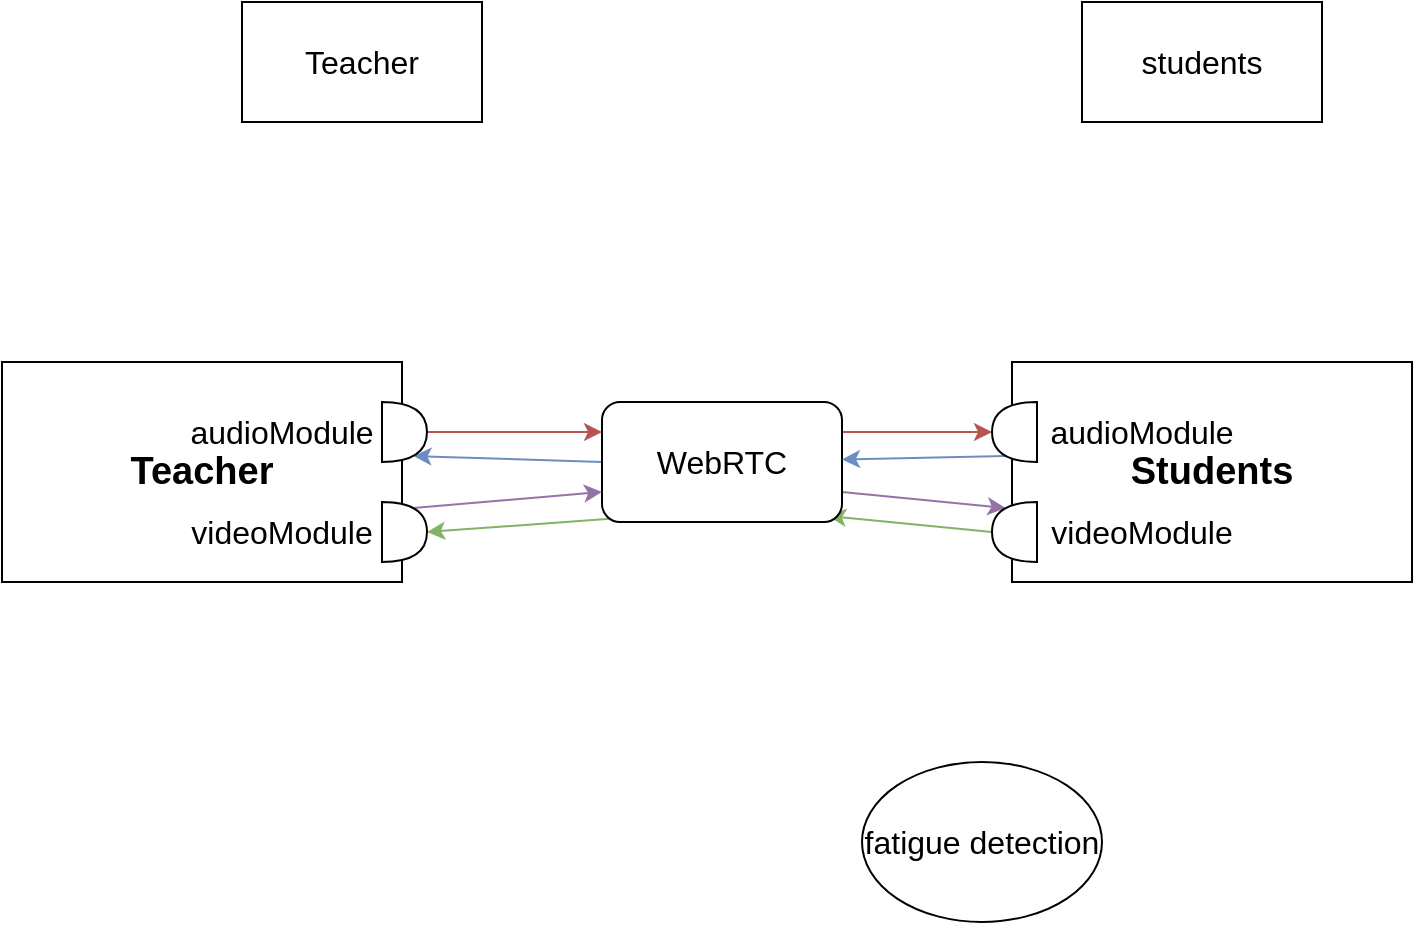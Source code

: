 <mxfile version="18.0.3" type="github">
  <diagram id="aYh7AivPlm6BtyjiQzOn" name="Page-1">
    <mxGraphModel dx="868" dy="482" grid="1" gridSize="10" guides="1" tooltips="1" connect="1" arrows="1" fold="1" page="1" pageScale="1" pageWidth="827" pageHeight="1169" math="0" shadow="0">
      <root>
        <mxCell id="0" />
        <mxCell id="1" parent="0" />
        <mxCell id="6W1pRGpgZ7paX0P09RJx-1" value="&lt;p style=&quot;line-height: 1.2;&quot;&gt;&lt;font style=&quot;font-size: 16px;&quot;&gt;Teacher&lt;/font&gt;&lt;/p&gt;" style="rounded=0;whiteSpace=wrap;html=1;" vertex="1" parent="1">
          <mxGeometry x="190" y="140" width="120" height="60" as="geometry" />
        </mxCell>
        <mxCell id="6W1pRGpgZ7paX0P09RJx-2" value="&lt;p style=&quot;line-height: 1.2;&quot;&gt;&lt;font style=&quot;font-size: 16px;&quot;&gt;students&lt;/font&gt;&lt;/p&gt;" style="rounded=0;whiteSpace=wrap;html=1;" vertex="1" parent="1">
          <mxGeometry x="610" y="140" width="120" height="60" as="geometry" />
        </mxCell>
        <mxCell id="6W1pRGpgZ7paX0P09RJx-37" style="edgeStyle=orthogonalEdgeStyle;rounded=0;orthogonalLoop=1;jettySize=auto;html=1;exitX=1;exitY=0.25;exitDx=0;exitDy=0;entryX=1;entryY=0.5;entryDx=0;entryDy=0;entryPerimeter=0;fontSize=19;fillColor=#f8cecc;strokeColor=#b85450;" edge="1" parent="1" source="6W1pRGpgZ7paX0P09RJx-3" target="6W1pRGpgZ7paX0P09RJx-31">
          <mxGeometry relative="1" as="geometry" />
        </mxCell>
        <mxCell id="6W1pRGpgZ7paX0P09RJx-40" style="edgeStyle=none;rounded=0;orthogonalLoop=1;jettySize=auto;html=1;exitX=0;exitY=0.5;exitDx=0;exitDy=0;entryX=0.7;entryY=0.9;entryDx=0;entryDy=0;entryPerimeter=0;fontSize=19;fillColor=#dae8fc;strokeColor=#6c8ebf;" edge="1" parent="1" source="6W1pRGpgZ7paX0P09RJx-3" target="6W1pRGpgZ7paX0P09RJx-20">
          <mxGeometry relative="1" as="geometry" />
        </mxCell>
        <mxCell id="6W1pRGpgZ7paX0P09RJx-42" style="edgeStyle=none;rounded=0;orthogonalLoop=1;jettySize=auto;html=1;exitX=1;exitY=0.75;exitDx=0;exitDy=0;entryX=0.7;entryY=0.9;entryDx=0;entryDy=0;entryPerimeter=0;fontSize=19;fillColor=#e1d5e7;strokeColor=#9673a6;" edge="1" parent="1" source="6W1pRGpgZ7paX0P09RJx-3" target="6W1pRGpgZ7paX0P09RJx-32">
          <mxGeometry relative="1" as="geometry" />
        </mxCell>
        <mxCell id="6W1pRGpgZ7paX0P09RJx-43" style="edgeStyle=none;rounded=0;orthogonalLoop=1;jettySize=auto;html=1;exitX=0.075;exitY=0.967;exitDx=0;exitDy=0;entryX=1;entryY=0.5;entryDx=0;entryDy=0;entryPerimeter=0;fontSize=19;exitPerimeter=0;fillColor=#d5e8d4;strokeColor=#82b366;" edge="1" parent="1" source="6W1pRGpgZ7paX0P09RJx-3" target="6W1pRGpgZ7paX0P09RJx-21">
          <mxGeometry relative="1" as="geometry" />
        </mxCell>
        <mxCell id="6W1pRGpgZ7paX0P09RJx-44" style="edgeStyle=none;rounded=0;orthogonalLoop=1;jettySize=auto;html=1;fontSize=19;exitX=1;exitY=0.5;exitDx=0;exitDy=0;exitPerimeter=0;entryX=0.942;entryY=0.95;entryDx=0;entryDy=0;fillColor=#d5e8d4;strokeColor=#82b366;entryPerimeter=0;" edge="1" parent="1" source="6W1pRGpgZ7paX0P09RJx-32" target="6W1pRGpgZ7paX0P09RJx-3">
          <mxGeometry relative="1" as="geometry">
            <mxPoint x="560" y="460" as="sourcePoint" />
          </mxGeometry>
        </mxCell>
        <mxCell id="6W1pRGpgZ7paX0P09RJx-3" value="WebRTC" style="rounded=1;whiteSpace=wrap;html=1;fontSize=16;" vertex="1" parent="1">
          <mxGeometry x="370" y="340" width="120" height="60" as="geometry" />
        </mxCell>
        <mxCell id="6W1pRGpgZ7paX0P09RJx-14" value="fatigue detection" style="ellipse;whiteSpace=wrap;html=1;fontSize=16;" vertex="1" parent="1">
          <mxGeometry x="500" y="520" width="120" height="80" as="geometry" />
        </mxCell>
        <mxCell id="6W1pRGpgZ7paX0P09RJx-15" value="&lt;span style=&quot;&quot;&gt;&lt;font style=&quot;font-size: 19px;&quot;&gt;&lt;b&gt;Teacher&lt;/b&gt;&lt;/font&gt;&lt;/span&gt;" style="rounded=0;whiteSpace=wrap;html=1;fontSize=16;" vertex="1" parent="1">
          <mxGeometry x="70" y="320" width="200" height="110" as="geometry" />
        </mxCell>
        <mxCell id="6W1pRGpgZ7paX0P09RJx-38" style="edgeStyle=orthogonalEdgeStyle;rounded=0;orthogonalLoop=1;jettySize=auto;html=1;exitX=1;exitY=0.5;exitDx=0;exitDy=0;exitPerimeter=0;entryX=0;entryY=0.25;entryDx=0;entryDy=0;fontSize=19;fillColor=#f8cecc;strokeColor=#b85450;" edge="1" parent="1" source="6W1pRGpgZ7paX0P09RJx-20" target="6W1pRGpgZ7paX0P09RJx-3">
          <mxGeometry relative="1" as="geometry" />
        </mxCell>
        <mxCell id="6W1pRGpgZ7paX0P09RJx-20" value="" style="shape=or;whiteSpace=wrap;html=1;fontSize=16;" vertex="1" parent="1">
          <mxGeometry x="260" y="340" width="22.5" height="30" as="geometry" />
        </mxCell>
        <mxCell id="6W1pRGpgZ7paX0P09RJx-41" style="edgeStyle=none;rounded=0;orthogonalLoop=1;jettySize=auto;html=1;exitX=0.7;exitY=0.1;exitDx=0;exitDy=0;exitPerimeter=0;entryX=0;entryY=0.75;entryDx=0;entryDy=0;fontSize=19;fillColor=#e1d5e7;strokeColor=#9673a6;" edge="1" parent="1" source="6W1pRGpgZ7paX0P09RJx-21" target="6W1pRGpgZ7paX0P09RJx-3">
          <mxGeometry relative="1" as="geometry" />
        </mxCell>
        <mxCell id="6W1pRGpgZ7paX0P09RJx-21" value="" style="shape=or;whiteSpace=wrap;html=1;fontSize=16;" vertex="1" parent="1">
          <mxGeometry x="260" y="390" width="22.5" height="30" as="geometry" />
        </mxCell>
        <mxCell id="6W1pRGpgZ7paX0P09RJx-10" value="videoModule" style="text;html=1;strokeColor=none;fillColor=none;align=center;verticalAlign=middle;whiteSpace=wrap;rounded=0;fontSize=16;" vertex="1" parent="1">
          <mxGeometry x="180" y="390" width="60" height="30" as="geometry" />
        </mxCell>
        <mxCell id="6W1pRGpgZ7paX0P09RJx-22" value="audioModule" style="text;html=1;strokeColor=none;fillColor=none;align=center;verticalAlign=middle;whiteSpace=wrap;rounded=0;fontSize=16;" vertex="1" parent="1">
          <mxGeometry x="180" y="340" width="60" height="30" as="geometry" />
        </mxCell>
        <mxCell id="6W1pRGpgZ7paX0P09RJx-30" value="&lt;span style=&quot;&quot;&gt;&lt;font style=&quot;font-size: 19px;&quot;&gt;&lt;b&gt;Students&lt;/b&gt;&lt;/font&gt;&lt;/span&gt;" style="rounded=0;whiteSpace=wrap;html=1;fontSize=16;" vertex="1" parent="1">
          <mxGeometry x="575" y="320" width="200" height="110" as="geometry" />
        </mxCell>
        <mxCell id="6W1pRGpgZ7paX0P09RJx-39" style="rounded=0;orthogonalLoop=1;jettySize=auto;html=1;exitX=0.7;exitY=0.1;exitDx=0;exitDy=0;exitPerimeter=0;fontSize=19;fillColor=#dae8fc;strokeColor=#6c8ebf;" edge="1" parent="1" source="6W1pRGpgZ7paX0P09RJx-31" target="6W1pRGpgZ7paX0P09RJx-3">
          <mxGeometry relative="1" as="geometry" />
        </mxCell>
        <mxCell id="6W1pRGpgZ7paX0P09RJx-31" value="" style="shape=or;whiteSpace=wrap;html=1;fontSize=16;rotation=-180;" vertex="1" parent="1">
          <mxGeometry x="565" y="340" width="22.5" height="30" as="geometry" />
        </mxCell>
        <mxCell id="6W1pRGpgZ7paX0P09RJx-32" value="" style="shape=or;whiteSpace=wrap;html=1;fontSize=16;rotation=-180;" vertex="1" parent="1">
          <mxGeometry x="565" y="390" width="22.5" height="30" as="geometry" />
        </mxCell>
        <mxCell id="6W1pRGpgZ7paX0P09RJx-33" value="videoModule" style="text;html=1;strokeColor=none;fillColor=none;align=center;verticalAlign=middle;whiteSpace=wrap;rounded=0;fontSize=16;" vertex="1" parent="1">
          <mxGeometry x="610" y="390" width="60" height="30" as="geometry" />
        </mxCell>
        <mxCell id="6W1pRGpgZ7paX0P09RJx-34" value="audioModule" style="text;html=1;strokeColor=none;fillColor=none;align=center;verticalAlign=middle;whiteSpace=wrap;rounded=0;fontSize=16;" vertex="1" parent="1">
          <mxGeometry x="610" y="340" width="60" height="30" as="geometry" />
        </mxCell>
      </root>
    </mxGraphModel>
  </diagram>
</mxfile>
